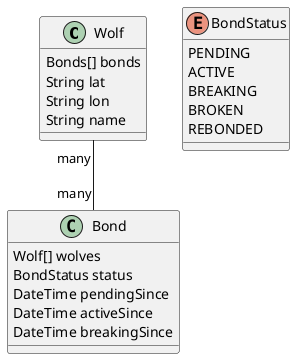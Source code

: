 @startuml
class Wolf {
  Bonds[] bonds
  String lat
  String lon
  String name
}

Wolf "many" -- "many" Bond

class Bond{
  Wolf[] wolves 
  BondStatus status
  DateTime pendingSince
  DateTime activeSince
  DateTime breakingSince
}

enum BondStatus {
  PENDING
  ACTIVE
  BREAKING
  BROKEN
  REBONDED
}

@enduml
